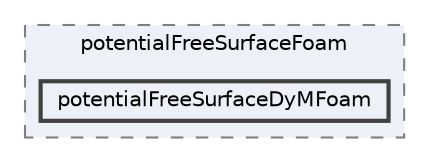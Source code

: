digraph "applications/solvers/multiphase/potentialFreeSurfaceFoam/potentialFreeSurfaceDyMFoam"
{
 // LATEX_PDF_SIZE
  bgcolor="transparent";
  edge [fontname=Helvetica,fontsize=10,labelfontname=Helvetica,labelfontsize=10];
  node [fontname=Helvetica,fontsize=10,shape=box,height=0.2,width=0.4];
  compound=true
  subgraph clusterdir_40ec60a1fdb4f603452122e742a2be76 {
    graph [ bgcolor="#edf0f7", pencolor="grey50", label="potentialFreeSurfaceFoam", fontname=Helvetica,fontsize=10 style="filled,dashed", URL="dir_40ec60a1fdb4f603452122e742a2be76.html",tooltip=""]
  dir_d1360e31ac6519a46a043cfe310bfefb [label="potentialFreeSurfaceDyMFoam", fillcolor="#edf0f7", color="grey25", style="filled,bold", URL="dir_d1360e31ac6519a46a043cfe310bfefb.html",tooltip=""];
  }
}
